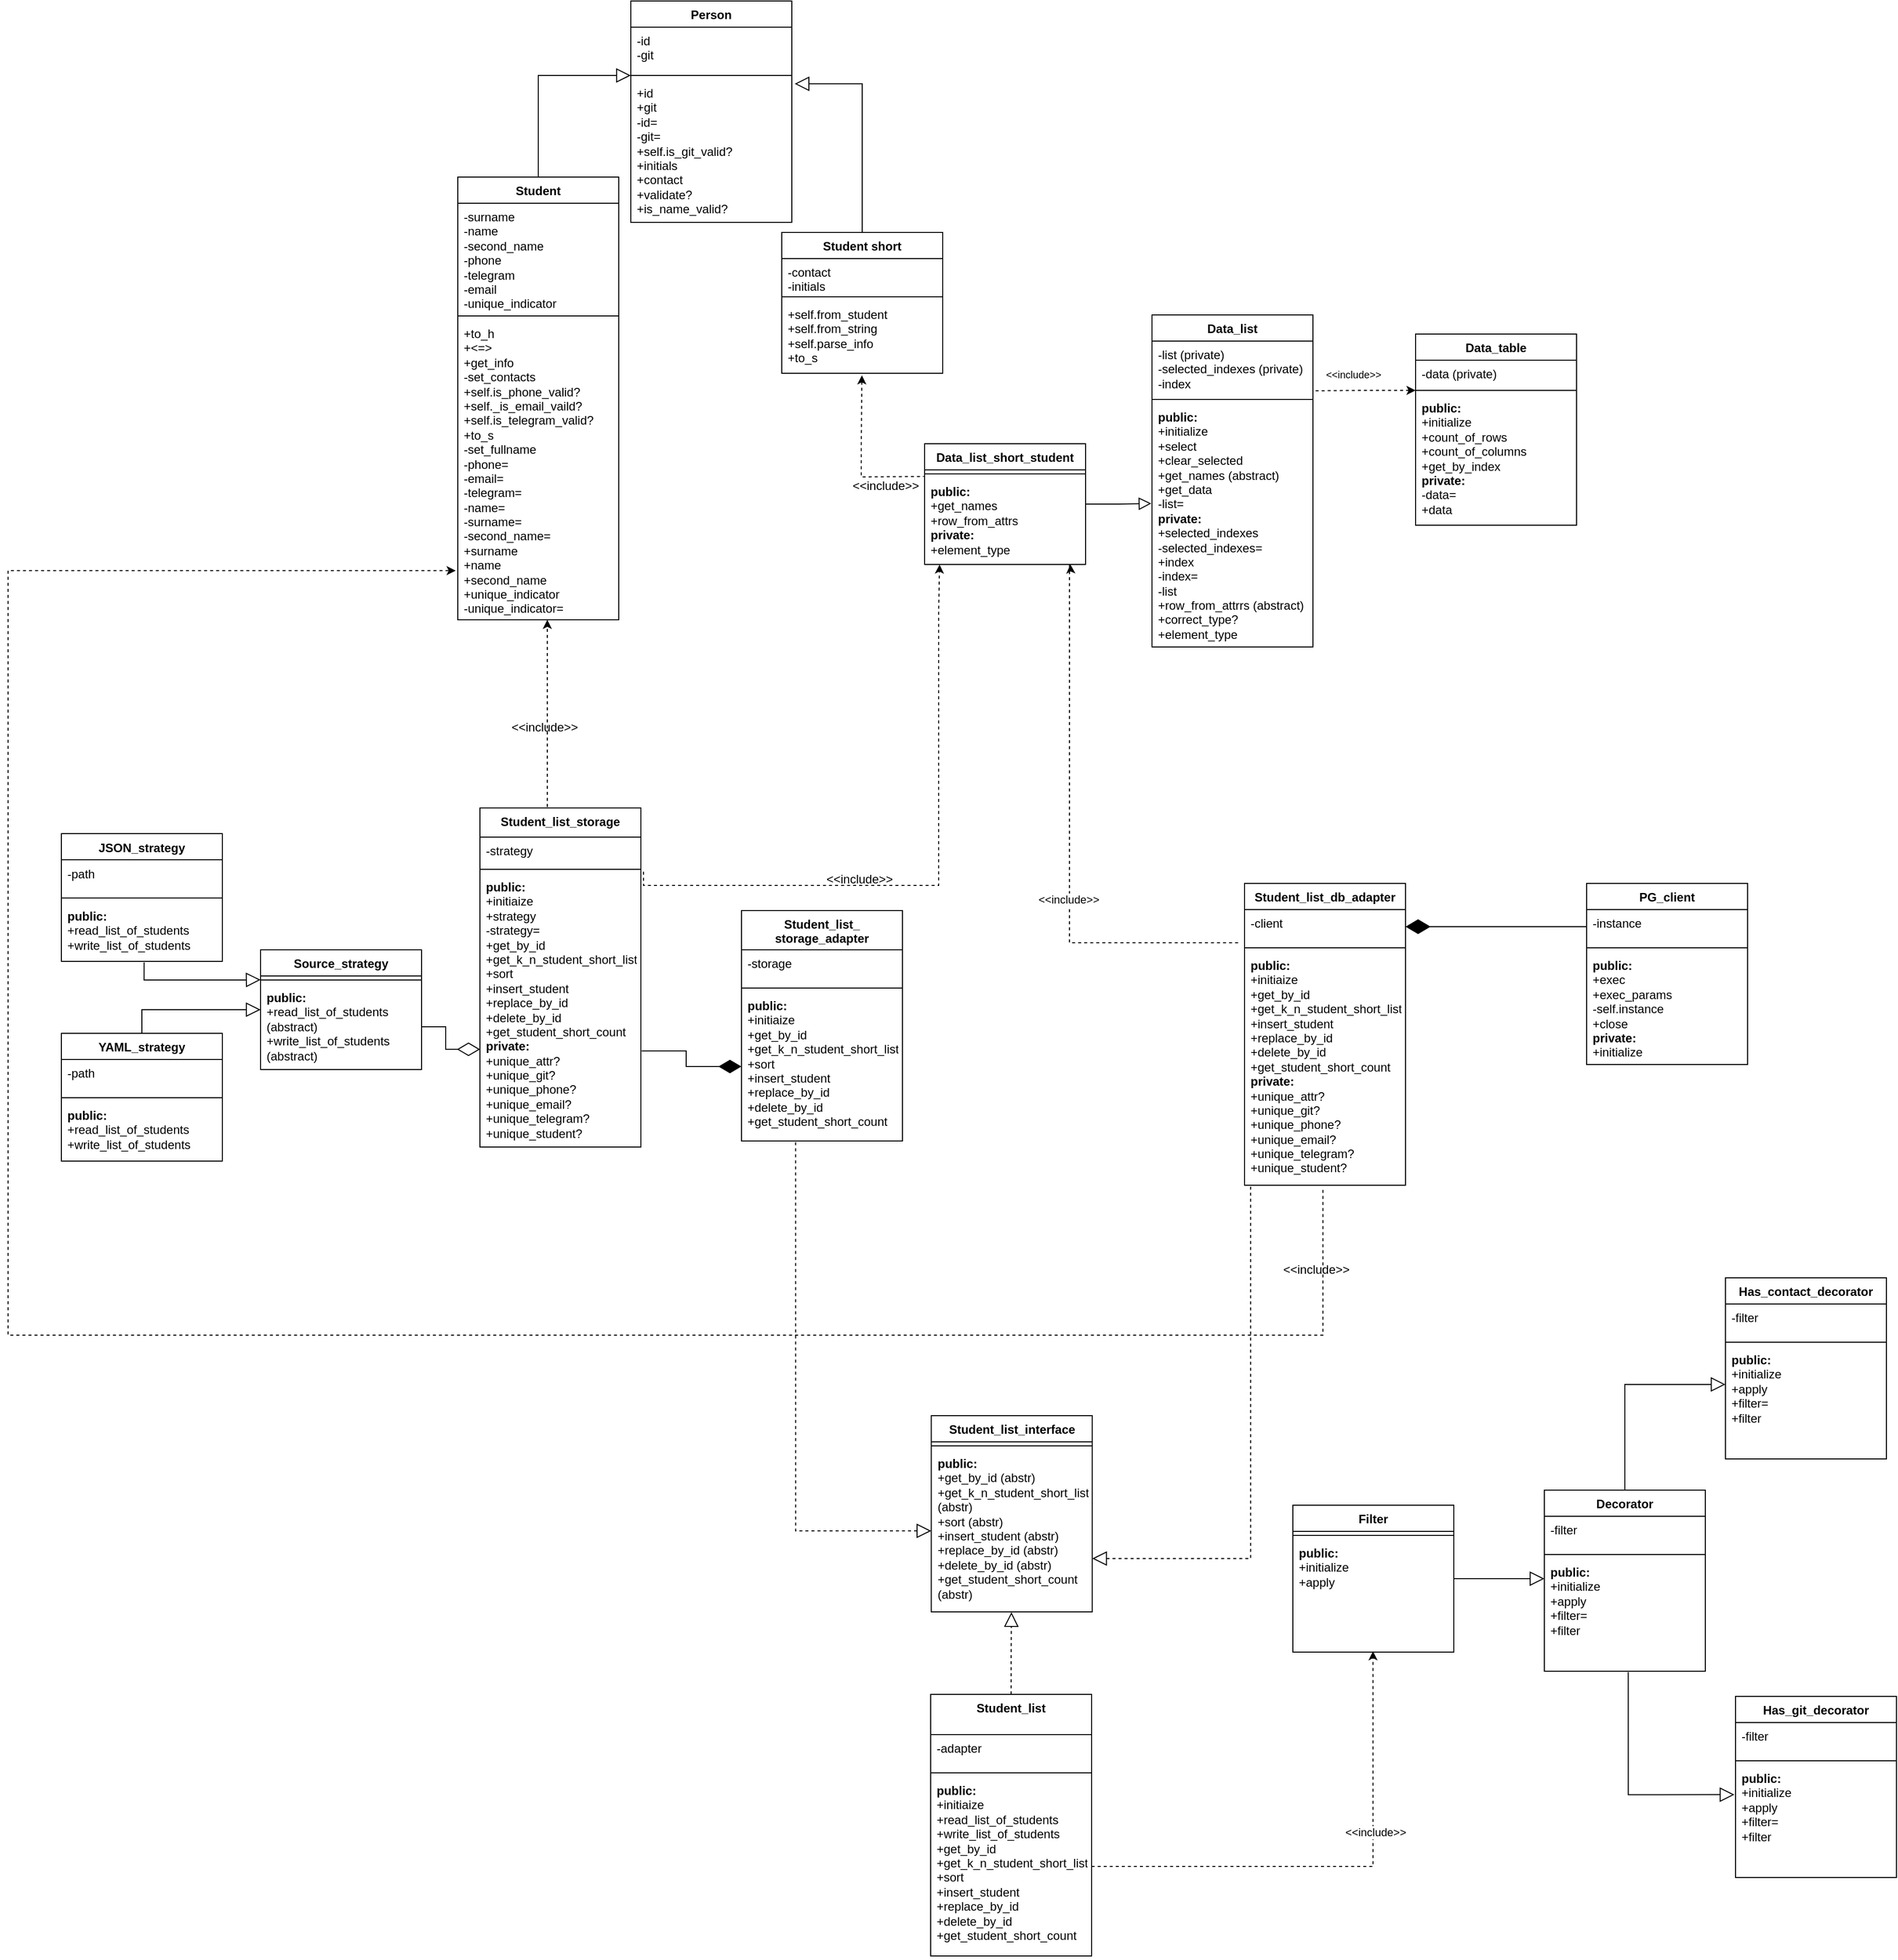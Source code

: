 <mxfile version="25.0.3">
  <diagram name="Страница — 1" id="pWL2CWbe-zxDe9L4tEUk">
    <mxGraphModel dx="2390" dy="1517" grid="0" gridSize="10" guides="1" tooltips="1" connect="1" arrows="1" fold="1" page="0" pageScale="1" pageWidth="827" pageHeight="1169" math="0" shadow="0">
      <root>
        <mxCell id="0" />
        <mxCell id="1" parent="0" />
        <mxCell id="drGPe8Ry7eNEMvqkn0kf-1" value="Person" style="swimlane;fontStyle=1;align=center;verticalAlign=top;childLayout=stackLayout;horizontal=1;startSize=26;horizontalStack=0;resizeParent=1;resizeParentMax=0;resizeLast=0;collapsible=1;marginBottom=0;whiteSpace=wrap;html=1;" parent="1" vertex="1">
          <mxGeometry x="1104" y="704" width="160" height="220" as="geometry" />
        </mxCell>
        <mxCell id="drGPe8Ry7eNEMvqkn0kf-2" value="&lt;div&gt;-id&lt;/div&gt;&lt;div&gt;-git&lt;br&gt;&lt;/div&gt;" style="text;strokeColor=none;fillColor=none;align=left;verticalAlign=top;spacingLeft=4;spacingRight=4;overflow=hidden;rotatable=0;points=[[0,0.5],[1,0.5]];portConstraint=eastwest;whiteSpace=wrap;html=1;" parent="drGPe8Ry7eNEMvqkn0kf-1" vertex="1">
          <mxGeometry y="26" width="160" height="44" as="geometry" />
        </mxCell>
        <mxCell id="drGPe8Ry7eNEMvqkn0kf-3" value="" style="line;strokeWidth=1;fillColor=none;align=left;verticalAlign=middle;spacingTop=-1;spacingLeft=3;spacingRight=3;rotatable=0;labelPosition=right;points=[];portConstraint=eastwest;strokeColor=inherit;" parent="drGPe8Ry7eNEMvqkn0kf-1" vertex="1">
          <mxGeometry y="70" width="160" height="8" as="geometry" />
        </mxCell>
        <mxCell id="drGPe8Ry7eNEMvqkn0kf-4" value="&lt;div&gt;+id&lt;/div&gt;&lt;div&gt;+git&lt;br&gt;&lt;/div&gt;&lt;div&gt;-id=&lt;br&gt;&lt;/div&gt;&lt;div&gt;-git=&lt;br&gt;&lt;/div&gt;&lt;div&gt;+self.is_git_valid?&lt;/div&gt;&lt;div&gt;+initials&lt;/div&gt;&lt;div&gt;+contact&lt;/div&gt;&lt;div&gt;+validate?&lt;br&gt;+is_name_valid?&lt;br&gt;&lt;/div&gt;" style="text;strokeColor=none;fillColor=none;align=left;verticalAlign=top;spacingLeft=4;spacingRight=4;overflow=hidden;rotatable=0;points=[[0,0.5],[1,0.5]];portConstraint=eastwest;whiteSpace=wrap;html=1;" parent="drGPe8Ry7eNEMvqkn0kf-1" vertex="1">
          <mxGeometry y="78" width="160" height="142" as="geometry" />
        </mxCell>
        <mxCell id="drGPe8Ry7eNEMvqkn0kf-5" style="edgeStyle=orthogonalEdgeStyle;rounded=0;orthogonalLoop=1;jettySize=auto;html=1;endArrow=block;endFill=0;endSize=12;" parent="1" source="drGPe8Ry7eNEMvqkn0kf-6" target="drGPe8Ry7eNEMvqkn0kf-3" edge="1">
          <mxGeometry relative="1" as="geometry" />
        </mxCell>
        <mxCell id="drGPe8Ry7eNEMvqkn0kf-6" value="Student" style="swimlane;fontStyle=1;align=center;verticalAlign=top;childLayout=stackLayout;horizontal=1;startSize=26;horizontalStack=0;resizeParent=1;resizeParentMax=0;resizeLast=0;collapsible=1;marginBottom=0;whiteSpace=wrap;html=1;" parent="1" vertex="1">
          <mxGeometry x="932" y="879" width="160" height="440" as="geometry" />
        </mxCell>
        <mxCell id="drGPe8Ry7eNEMvqkn0kf-7" value="&lt;div&gt;-surname&lt;/div&gt;&lt;div&gt;-name&lt;/div&gt;&lt;div&gt;-second_name&lt;/div&gt;&lt;div&gt;-phone&lt;/div&gt;&lt;div&gt;-telegram&lt;/div&gt;&lt;div&gt;-email&lt;/div&gt;&lt;div&gt;-unique_indicator&lt;br&gt;&lt;/div&gt;" style="text;strokeColor=none;fillColor=none;align=left;verticalAlign=top;spacingLeft=4;spacingRight=4;overflow=hidden;rotatable=0;points=[[0,0.5],[1,0.5]];portConstraint=eastwest;whiteSpace=wrap;html=1;" parent="drGPe8Ry7eNEMvqkn0kf-6" vertex="1">
          <mxGeometry y="26" width="160" height="108" as="geometry" />
        </mxCell>
        <mxCell id="drGPe8Ry7eNEMvqkn0kf-8" value="" style="line;strokeWidth=1;fillColor=none;align=left;verticalAlign=middle;spacingTop=-1;spacingLeft=3;spacingRight=3;rotatable=0;labelPosition=right;points=[];portConstraint=eastwest;strokeColor=inherit;" parent="drGPe8Ry7eNEMvqkn0kf-6" vertex="1">
          <mxGeometry y="134" width="160" height="8" as="geometry" />
        </mxCell>
        <mxCell id="drGPe8Ry7eNEMvqkn0kf-9" value="&lt;div&gt;+to_h&lt;/div&gt;&lt;div&gt;+&amp;lt;=&amp;gt;&lt;br&gt;&lt;/div&gt;&lt;div&gt;+get_info&lt;/div&gt;&lt;div&gt;-set_contacts&lt;/div&gt;&lt;div&gt;+self.is_phone_valid?&lt;/div&gt;&lt;div&gt;+self._is_email_vaild?&lt;/div&gt;&lt;div&gt;+self.is_telegram_valid?&lt;/div&gt;&lt;div&gt;+to_s&lt;/div&gt;&lt;div&gt;-set_fullname&lt;br&gt;&lt;/div&gt;&lt;div&gt;-phone=&lt;/div&gt;&lt;div&gt;-email=&lt;/div&gt;&lt;div&gt;-telegram=&lt;br&gt;&lt;/div&gt;&lt;div&gt;-name=&lt;/div&gt;&lt;div&gt;-surname=&lt;/div&gt;&lt;div&gt;-second_name=&lt;br&gt;&lt;/div&gt;&lt;div&gt;+surname&lt;br&gt;&lt;/div&gt;&lt;div&gt;+name&lt;/div&gt;&lt;div&gt;+second_name&lt;/div&gt;&lt;div&gt;+unique_indicator&lt;/div&gt;&lt;div&gt;-unique_indicator=&lt;br&gt;&lt;/div&gt;" style="text;strokeColor=none;fillColor=none;align=left;verticalAlign=top;spacingLeft=4;spacingRight=4;overflow=hidden;rotatable=0;points=[[0,0.5],[1,0.5]];portConstraint=eastwest;whiteSpace=wrap;html=1;" parent="drGPe8Ry7eNEMvqkn0kf-6" vertex="1">
          <mxGeometry y="142" width="160" height="298" as="geometry" />
        </mxCell>
        <mxCell id="drGPe8Ry7eNEMvqkn0kf-10" value="Student short" style="swimlane;fontStyle=1;align=center;verticalAlign=top;childLayout=stackLayout;horizontal=1;startSize=26;horizontalStack=0;resizeParent=1;resizeParentMax=0;resizeLast=0;collapsible=1;marginBottom=0;whiteSpace=wrap;html=1;" parent="1" vertex="1">
          <mxGeometry x="1254" y="934" width="160" height="140" as="geometry">
            <mxRectangle x="520" y="310" width="110" height="30" as="alternateBounds" />
          </mxGeometry>
        </mxCell>
        <mxCell id="drGPe8Ry7eNEMvqkn0kf-11" value="&lt;div&gt;-contact&lt;/div&gt;&lt;div&gt;-initials&lt;br&gt;&lt;/div&gt;" style="text;strokeColor=none;fillColor=none;align=left;verticalAlign=top;spacingLeft=4;spacingRight=4;overflow=hidden;rotatable=0;points=[[0,0.5],[1,0.5]];portConstraint=eastwest;whiteSpace=wrap;html=1;" parent="drGPe8Ry7eNEMvqkn0kf-10" vertex="1">
          <mxGeometry y="26" width="160" height="34" as="geometry" />
        </mxCell>
        <mxCell id="drGPe8Ry7eNEMvqkn0kf-12" value="" style="line;strokeWidth=1;fillColor=none;align=left;verticalAlign=middle;spacingTop=-1;spacingLeft=3;spacingRight=3;rotatable=0;labelPosition=right;points=[];portConstraint=eastwest;strokeColor=inherit;" parent="drGPe8Ry7eNEMvqkn0kf-10" vertex="1">
          <mxGeometry y="60" width="160" height="8" as="geometry" />
        </mxCell>
        <mxCell id="drGPe8Ry7eNEMvqkn0kf-13" value="&lt;div&gt;+self.from_student&lt;/div&gt;&lt;div&gt;+self.from_string&lt;/div&gt;&lt;div&gt;+self.parse_info&lt;br&gt;&lt;/div&gt;&lt;div&gt;+to_s&lt;/div&gt;&lt;div&gt;&lt;br&gt;&lt;/div&gt;" style="text;strokeColor=none;fillColor=none;align=left;verticalAlign=top;spacingLeft=4;spacingRight=4;overflow=hidden;rotatable=0;points=[[0,0.5],[1,0.5]];portConstraint=eastwest;whiteSpace=wrap;html=1;" parent="drGPe8Ry7eNEMvqkn0kf-10" vertex="1">
          <mxGeometry y="68" width="160" height="72" as="geometry" />
        </mxCell>
        <mxCell id="drGPe8Ry7eNEMvqkn0kf-14" style="edgeStyle=orthogonalEdgeStyle;rounded=0;orthogonalLoop=1;jettySize=auto;html=1;entryX=1.018;entryY=0.03;entryDx=0;entryDy=0;entryPerimeter=0;endArrow=block;endFill=0;endSize=12;" parent="1" source="drGPe8Ry7eNEMvqkn0kf-10" target="drGPe8Ry7eNEMvqkn0kf-4" edge="1">
          <mxGeometry relative="1" as="geometry" />
        </mxCell>
        <mxCell id="drGPe8Ry7eNEMvqkn0kf-15" value="Data_table" style="swimlane;fontStyle=1;align=center;verticalAlign=top;childLayout=stackLayout;horizontal=1;startSize=26;horizontalStack=0;resizeParent=1;resizeParentMax=0;resizeLast=0;collapsible=1;marginBottom=0;whiteSpace=wrap;html=1;" parent="1" vertex="1">
          <mxGeometry x="1884" y="1035" width="160" height="190" as="geometry" />
        </mxCell>
        <mxCell id="drGPe8Ry7eNEMvqkn0kf-16" value="-data (private)" style="text;strokeColor=none;fillColor=none;align=left;verticalAlign=top;spacingLeft=4;spacingRight=4;overflow=hidden;rotatable=0;points=[[0,0.5],[1,0.5]];portConstraint=eastwest;whiteSpace=wrap;html=1;" parent="drGPe8Ry7eNEMvqkn0kf-15" vertex="1">
          <mxGeometry y="26" width="160" height="26" as="geometry" />
        </mxCell>
        <mxCell id="drGPe8Ry7eNEMvqkn0kf-17" value="" style="line;strokeWidth=1;fillColor=none;align=left;verticalAlign=middle;spacingTop=-1;spacingLeft=3;spacingRight=3;rotatable=0;labelPosition=right;points=[];portConstraint=eastwest;strokeColor=inherit;" parent="drGPe8Ry7eNEMvqkn0kf-15" vertex="1">
          <mxGeometry y="52" width="160" height="8" as="geometry" />
        </mxCell>
        <mxCell id="drGPe8Ry7eNEMvqkn0kf-18" value="&lt;div&gt;&lt;b&gt;public:&lt;/b&gt;&lt;br&gt;&lt;/div&gt;&lt;div&gt;+initialize&lt;br&gt;&lt;/div&gt;&lt;div&gt;+count_of_rows&lt;/div&gt;&lt;div&gt;+count_of_columns&lt;/div&gt;&lt;div&gt;+get_by_index&lt;/div&gt;&lt;div&gt;&lt;b&gt;private:&lt;/b&gt;&lt;/div&gt;&lt;div&gt;-data=&lt;/div&gt;&lt;div&gt;+data&lt;br&gt;&lt;/div&gt;" style="text;strokeColor=none;fillColor=none;align=left;verticalAlign=top;spacingLeft=4;spacingRight=4;overflow=hidden;rotatable=0;points=[[0,0.5],[1,0.5]];portConstraint=eastwest;whiteSpace=wrap;html=1;" parent="drGPe8Ry7eNEMvqkn0kf-15" vertex="1">
          <mxGeometry y="60" width="160" height="130" as="geometry" />
        </mxCell>
        <mxCell id="drGPe8Ry7eNEMvqkn0kf-19" style="edgeStyle=orthogonalEdgeStyle;rounded=0;orthogonalLoop=1;jettySize=auto;html=1;entryX=-0.025;entryY=0.971;entryDx=0;entryDy=0;endArrow=none;endFill=0;startArrow=classic;startFill=1;dashed=1;exitX=0.906;exitY=1;exitDx=0;exitDy=0;exitPerimeter=0;entryPerimeter=0;" parent="1" source="drGPe8Ry7eNEMvqkn0kf-27" target="drGPe8Ry7eNEMvqkn0kf-61" edge="1">
          <mxGeometry relative="1" as="geometry">
            <mxPoint x="1553" y="966.667" as="targetPoint" />
            <Array as="points">
              <mxPoint x="1541" y="1265" />
              <mxPoint x="1540" y="1265" />
              <mxPoint x="1540" y="1640" />
            </Array>
            <mxPoint x="1500" y="1390" as="sourcePoint" />
          </mxGeometry>
        </mxCell>
        <mxCell id="drGPe8Ry7eNEMvqkn0kf-20" value="&amp;lt;&amp;lt;include&amp;gt;&amp;gt;" style="edgeLabel;html=1;align=center;verticalAlign=middle;resizable=0;points=[];" parent="drGPe8Ry7eNEMvqkn0kf-19" vertex="1" connectable="0">
          <mxGeometry x="0.222" y="-1" relative="1" as="geometry">
            <mxPoint as="offset" />
          </mxGeometry>
        </mxCell>
        <mxCell id="drGPe8Ry7eNEMvqkn0kf-21" value="&lt;div&gt;Data_list&lt;/div&gt;" style="swimlane;fontStyle=1;align=center;verticalAlign=top;childLayout=stackLayout;horizontal=1;startSize=26;horizontalStack=0;resizeParent=1;resizeParentMax=0;resizeLast=0;collapsible=1;marginBottom=0;whiteSpace=wrap;html=1;" parent="1" vertex="1">
          <mxGeometry x="1622" y="1016" width="160" height="330" as="geometry" />
        </mxCell>
        <mxCell id="drGPe8Ry7eNEMvqkn0kf-22" value="&lt;div&gt;-list (private)&lt;/div&gt;&lt;div&gt;-selected_indexes (private)&lt;/div&gt;&lt;div&gt;-index&lt;br&gt;&lt;/div&gt;" style="text;strokeColor=none;fillColor=none;align=left;verticalAlign=top;spacingLeft=4;spacingRight=4;overflow=hidden;rotatable=0;points=[[0,0.5],[1,0.5]];portConstraint=eastwest;whiteSpace=wrap;html=1;" parent="drGPe8Ry7eNEMvqkn0kf-21" vertex="1">
          <mxGeometry y="26" width="160" height="54" as="geometry" />
        </mxCell>
        <mxCell id="drGPe8Ry7eNEMvqkn0kf-23" value="" style="line;strokeWidth=1;fillColor=none;align=left;verticalAlign=middle;spacingTop=-1;spacingLeft=3;spacingRight=3;rotatable=0;labelPosition=right;points=[];portConstraint=eastwest;strokeColor=inherit;" parent="drGPe8Ry7eNEMvqkn0kf-21" vertex="1">
          <mxGeometry y="80" width="160" height="8" as="geometry" />
        </mxCell>
        <mxCell id="drGPe8Ry7eNEMvqkn0kf-24" value="&lt;div&gt;&lt;b&gt;public:&lt;/b&gt; &lt;br&gt;&lt;/div&gt;&lt;div&gt;+initialize&lt;/div&gt;&lt;div&gt;+select&lt;/div&gt;&lt;div&gt;+clear_selected&lt;br&gt;&lt;/div&gt;&lt;div&gt;+get_names (abstract)&lt;br&gt;&lt;/div&gt;&lt;div&gt;+get_data&lt;/div&gt;&lt;div&gt;-list=&lt;/div&gt;&lt;div&gt;&lt;b&gt;private:&lt;/b&gt; &lt;br&gt;&lt;/div&gt;&lt;div&gt;+selected_indexes&lt;/div&gt;&lt;div&gt;-selected_indexes=&lt;/div&gt;&lt;div&gt;+index&lt;/div&gt;&lt;div&gt;-index=&lt;/div&gt;&lt;div&gt;-list&lt;br&gt;&lt;/div&gt;&lt;div&gt;+row_from_attrrs (abstract)&lt;/div&gt;&lt;div&gt;+correct_type?&lt;/div&gt;&lt;div&gt;+element_type&lt;br&gt;&lt;/div&gt;" style="text;strokeColor=none;fillColor=none;align=left;verticalAlign=top;spacingLeft=4;spacingRight=4;overflow=hidden;rotatable=0;points=[[0,0.5],[1,0.5]];portConstraint=eastwest;whiteSpace=wrap;html=1;" parent="drGPe8Ry7eNEMvqkn0kf-21" vertex="1">
          <mxGeometry y="88" width="160" height="242" as="geometry" />
        </mxCell>
        <mxCell id="drGPe8Ry7eNEMvqkn0kf-25" value="&lt;div&gt;Data_list_short_student&lt;/div&gt;" style="swimlane;fontStyle=1;align=center;verticalAlign=top;childLayout=stackLayout;horizontal=1;startSize=26;horizontalStack=0;resizeParent=1;resizeParentMax=0;resizeLast=0;collapsible=1;marginBottom=0;whiteSpace=wrap;html=1;" parent="1" vertex="1">
          <mxGeometry x="1396" y="1144" width="160" height="120" as="geometry" />
        </mxCell>
        <mxCell id="drGPe8Ry7eNEMvqkn0kf-26" value="" style="line;strokeWidth=1;fillColor=none;align=left;verticalAlign=middle;spacingTop=-1;spacingLeft=3;spacingRight=3;rotatable=0;labelPosition=right;points=[];portConstraint=eastwest;strokeColor=inherit;" parent="drGPe8Ry7eNEMvqkn0kf-25" vertex="1">
          <mxGeometry y="26" width="160" height="8" as="geometry" />
        </mxCell>
        <mxCell id="drGPe8Ry7eNEMvqkn0kf-27" value="&lt;div&gt;&lt;b&gt;public:&lt;/b&gt;&lt;br&gt;&lt;/div&gt;&lt;div&gt;+get_names&lt;/div&gt;&lt;div&gt;+row_from_attrs&lt;/div&gt;&lt;div&gt;&lt;b&gt;private:&lt;/b&gt;&lt;br&gt;&lt;/div&gt;&lt;div&gt;+element_type&lt;br&gt;&lt;/div&gt;" style="text;strokeColor=none;fillColor=none;align=left;verticalAlign=top;spacingLeft=4;spacingRight=4;overflow=hidden;rotatable=0;points=[[0,0.5],[1,0.5]];portConstraint=eastwest;whiteSpace=wrap;html=1;" parent="drGPe8Ry7eNEMvqkn0kf-25" vertex="1">
          <mxGeometry y="34" width="160" height="86" as="geometry" />
        </mxCell>
        <mxCell id="drGPe8Ry7eNEMvqkn0kf-28" style="edgeStyle=orthogonalEdgeStyle;rounded=0;orthogonalLoop=1;jettySize=auto;html=1;entryX=-0.004;entryY=0.411;entryDx=0;entryDy=0;entryPerimeter=0;endArrow=block;endFill=0;endSize=10;" parent="1" source="drGPe8Ry7eNEMvqkn0kf-25" target="drGPe8Ry7eNEMvqkn0kf-24" edge="1">
          <mxGeometry relative="1" as="geometry" />
        </mxCell>
        <mxCell id="drGPe8Ry7eNEMvqkn0kf-29" style="edgeStyle=orthogonalEdgeStyle;rounded=0;orthogonalLoop=1;jettySize=auto;html=1;dashed=1;" parent="1" edge="1">
          <mxGeometry relative="1" as="geometry">
            <mxPoint x="1021" y="1319" as="targetPoint" />
            <mxPoint x="1021" y="1505" as="sourcePoint" />
          </mxGeometry>
        </mxCell>
        <mxCell id="drGPe8Ry7eNEMvqkn0kf-30" value="&amp;lt;&amp;lt;include&amp;gt;&amp;gt;" style="text;html=1;align=center;verticalAlign=middle;resizable=0;points=[];autosize=1;strokeColor=none;fillColor=none;" parent="1" vertex="1">
          <mxGeometry x="973" y="1411" width="90" height="30" as="geometry" />
        </mxCell>
        <mxCell id="drGPe8Ry7eNEMvqkn0kf-31" value="&amp;lt;&amp;lt;include&amp;gt;&amp;gt;" style="text;html=1;align=center;verticalAlign=middle;resizable=0;points=[];autosize=1;strokeColor=none;fillColor=none;" parent="1" vertex="1">
          <mxGeometry x="1286" y="1562" width="90" height="30" as="geometry" />
        </mxCell>
        <mxCell id="drGPe8Ry7eNEMvqkn0kf-32" style="edgeStyle=orthogonalEdgeStyle;rounded=0;orthogonalLoop=1;jettySize=auto;html=1;endArrow=block;endFill=0;endSize=12;exitX=0.514;exitY=1.017;exitDx=0;exitDy=0;exitPerimeter=0;entryX=0;entryY=0.25;entryDx=0;entryDy=0;" parent="1" source="drGPe8Ry7eNEMvqkn0kf-53" target="drGPe8Ry7eNEMvqkn0kf-39" edge="1">
          <mxGeometry relative="1" as="geometry">
            <mxPoint x="475" y="2017" as="sourcePoint" />
            <mxPoint x="493" y="1793" as="targetPoint" />
            <Array as="points">
              <mxPoint x="620" y="1677" />
              <mxPoint x="719" y="1677" />
            </Array>
          </mxGeometry>
        </mxCell>
        <mxCell id="drGPe8Ry7eNEMvqkn0kf-33" style="edgeStyle=orthogonalEdgeStyle;rounded=0;orthogonalLoop=1;jettySize=auto;html=1;endArrow=block;endFill=0;endSize=12;exitX=0.5;exitY=0;exitDx=0;exitDy=0;entryX=0;entryY=0.5;entryDx=0;entryDy=0;" parent="1" source="drGPe8Ry7eNEMvqkn0kf-46" target="drGPe8Ry7eNEMvqkn0kf-39" edge="1">
          <mxGeometry relative="1" as="geometry">
            <mxPoint x="670.118" y="1709" as="sourcePoint" />
            <mxPoint x="728" y="1715" as="targetPoint" />
          </mxGeometry>
        </mxCell>
        <mxCell id="drGPe8Ry7eNEMvqkn0kf-34" style="edgeStyle=orthogonalEdgeStyle;rounded=0;orthogonalLoop=1;jettySize=auto;html=1;entryX=1.016;entryY=0.915;entryDx=0;entryDy=0;dashed=1;entryPerimeter=0;endArrow=none;endFill=0;startArrow=classic;startFill=1;" parent="1" source="drGPe8Ry7eNEMvqkn0kf-17" target="drGPe8Ry7eNEMvqkn0kf-22" edge="1">
          <mxGeometry relative="1" as="geometry">
            <mxPoint x="1859" y="1061" as="sourcePoint" />
            <mxPoint x="1769" y="1061" as="targetPoint" />
          </mxGeometry>
        </mxCell>
        <mxCell id="drGPe8Ry7eNEMvqkn0kf-35" value="&lt;font style=&quot;font-size: 10px;&quot;&gt;&amp;lt;&amp;lt;include&amp;gt;&amp;gt;&lt;/font&gt;" style="text;html=1;align=center;verticalAlign=middle;resizable=0;points=[];autosize=1;strokeColor=none;fillColor=none;" parent="1" vertex="1">
          <mxGeometry x="1782" y="1060" width="80" height="30" as="geometry" />
        </mxCell>
        <mxCell id="drGPe8Ry7eNEMvqkn0kf-36" style="edgeStyle=orthogonalEdgeStyle;rounded=0;orthogonalLoop=1;jettySize=auto;html=1;dashed=1;entryX=0.093;entryY=1.001;entryDx=0;entryDy=0;entryPerimeter=0;exitX=1.016;exitY=-0.006;exitDx=0;exitDy=0;exitPerimeter=0;" parent="1" source="drGPe8Ry7eNEMvqkn0kf-45" target="drGPe8Ry7eNEMvqkn0kf-27" edge="1">
          <mxGeometry relative="1" as="geometry">
            <mxPoint x="1287" y="1660" as="sourcePoint" />
            <mxPoint x="1410" y="1300" as="targetPoint" />
            <Array as="points">
              <mxPoint x="1117" y="1583" />
              <mxPoint x="1410" y="1583" />
              <mxPoint x="1410" y="1310" />
            </Array>
          </mxGeometry>
        </mxCell>
        <mxCell id="drGPe8Ry7eNEMvqkn0kf-37" value="" style="endArrow=none;html=1;rounded=0;exitX=0.498;exitY=1.028;exitDx=0;exitDy=0;exitPerimeter=0;entryX=-0.005;entryY=-0.017;entryDx=0;entryDy=0;entryPerimeter=0;endFill=0;startArrow=classic;startFill=1;dashed=1;" parent="1" source="drGPe8Ry7eNEMvqkn0kf-13" target="drGPe8Ry7eNEMvqkn0kf-27" edge="1">
          <mxGeometry width="50" height="50" relative="1" as="geometry">
            <mxPoint x="1333.16" y="957.996" as="sourcePoint" />
            <mxPoint x="1473" y="1355.95" as="targetPoint" />
            <Array as="points">
              <mxPoint x="1333" y="1145.98" />
              <mxPoint x="1333" y="1177" />
            </Array>
          </mxGeometry>
        </mxCell>
        <mxCell id="drGPe8Ry7eNEMvqkn0kf-38" value="&amp;lt;&amp;lt;include&amp;gt;&amp;gt;" style="text;html=1;align=center;verticalAlign=middle;resizable=0;points=[];autosize=1;strokeColor=none;fillColor=none;" parent="1" vertex="1">
          <mxGeometry x="1312" y="1171" width="90" height="30" as="geometry" />
        </mxCell>
        <mxCell id="drGPe8Ry7eNEMvqkn0kf-39" value="Source_strategy" style="swimlane;fontStyle=1;align=center;verticalAlign=top;childLayout=stackLayout;horizontal=1;startSize=26;horizontalStack=0;resizeParent=1;resizeParentMax=0;resizeLast=0;collapsible=1;marginBottom=0;whiteSpace=wrap;html=1;" parent="1" vertex="1">
          <mxGeometry x="736" y="1647" width="160" height="119" as="geometry">
            <mxRectangle x="520" y="310" width="110" height="30" as="alternateBounds" />
          </mxGeometry>
        </mxCell>
        <mxCell id="drGPe8Ry7eNEMvqkn0kf-40" value="" style="line;strokeWidth=1;fillColor=none;align=left;verticalAlign=middle;spacingTop=-1;spacingLeft=3;spacingRight=3;rotatable=0;labelPosition=right;points=[];portConstraint=eastwest;strokeColor=inherit;" parent="drGPe8Ry7eNEMvqkn0kf-39" vertex="1">
          <mxGeometry y="26" width="160" height="8" as="geometry" />
        </mxCell>
        <mxCell id="drGPe8Ry7eNEMvqkn0kf-41" value="&lt;div&gt;&lt;b&gt;public:&lt;/b&gt;&lt;/div&gt;&lt;div&gt;+read_list_of_students (abstract)&lt;br&gt;&lt;/div&gt;&lt;div&gt;+write_list_of_students (abstract)&lt;br&gt;&lt;/div&gt;" style="text;strokeColor=none;fillColor=none;align=left;verticalAlign=top;spacingLeft=4;spacingRight=4;overflow=hidden;rotatable=0;points=[[0,0.5],[1,0.5]];portConstraint=eastwest;whiteSpace=wrap;html=1;" parent="drGPe8Ry7eNEMvqkn0kf-39" vertex="1">
          <mxGeometry y="34" width="160" height="85" as="geometry" />
        </mxCell>
        <mxCell id="drGPe8Ry7eNEMvqkn0kf-42" value="&lt;div&gt;Student_list_storage&lt;/div&gt;" style="swimlane;fontStyle=1;align=center;verticalAlign=top;childLayout=stackLayout;horizontal=1;startSize=29;horizontalStack=0;resizeParent=1;resizeParentMax=0;resizeLast=0;collapsible=1;marginBottom=0;whiteSpace=wrap;html=1;" parent="1" vertex="1">
          <mxGeometry x="954" y="1506" width="160" height="337" as="geometry">
            <mxRectangle x="520" y="310" width="110" height="30" as="alternateBounds" />
          </mxGeometry>
        </mxCell>
        <mxCell id="drGPe8Ry7eNEMvqkn0kf-43" value="-strategy" style="text;strokeColor=none;fillColor=none;align=left;verticalAlign=top;spacingLeft=4;spacingRight=4;overflow=hidden;rotatable=0;points=[[0,0.5],[1,0.5]];portConstraint=eastwest;whiteSpace=wrap;html=1;" parent="drGPe8Ry7eNEMvqkn0kf-42" vertex="1">
          <mxGeometry y="29" width="160" height="28" as="geometry" />
        </mxCell>
        <mxCell id="drGPe8Ry7eNEMvqkn0kf-44" value="" style="line;strokeWidth=1;fillColor=none;align=left;verticalAlign=middle;spacingTop=-1;spacingLeft=3;spacingRight=3;rotatable=0;labelPosition=right;points=[];portConstraint=eastwest;strokeColor=inherit;" parent="drGPe8Ry7eNEMvqkn0kf-42" vertex="1">
          <mxGeometry y="57" width="160" height="8" as="geometry" />
        </mxCell>
        <mxCell id="drGPe8Ry7eNEMvqkn0kf-45" value="&lt;div&gt;&lt;b&gt;public:&lt;/b&gt;&lt;/div&gt;&lt;div&gt;+initiaize&lt;/div&gt;&lt;div&gt;+strategy&lt;/div&gt;&lt;div&gt;-strategy=&lt;br&gt;&lt;/div&gt;&lt;div&gt;+get_by_id&lt;/div&gt;&lt;div&gt;+get_k_n_student_short_list&lt;/div&gt;&lt;div&gt;+sort&lt;/div&gt;&lt;div&gt;+insert_student&lt;/div&gt;&lt;div&gt;+replace_by_id&lt;/div&gt;&lt;div&gt;+delete_by_id&lt;/div&gt;&lt;div&gt;+get_student_short_count&lt;/div&gt;&lt;div&gt;&lt;b&gt;private:&lt;/b&gt;&lt;br&gt;&lt;/div&gt;&lt;div&gt;&lt;b&gt;&lt;/b&gt;&lt;div&gt;+unique_attr?&lt;/div&gt;&lt;div&gt;+unique_git?&lt;/div&gt;&lt;div&gt;+unique_phone?&lt;/div&gt;&lt;div&gt;+unique_email?&lt;/div&gt;&lt;div&gt;+unique_telegram?&lt;/div&gt;&lt;div&gt;+unique_student?&lt;/div&gt;&lt;/div&gt;" style="text;strokeColor=none;fillColor=none;align=left;verticalAlign=top;spacingLeft=4;spacingRight=4;overflow=hidden;rotatable=0;points=[[0,0.5],[1,0.5]];portConstraint=eastwest;whiteSpace=wrap;html=1;" parent="drGPe8Ry7eNEMvqkn0kf-42" vertex="1">
          <mxGeometry y="65" width="160" height="272" as="geometry" />
        </mxCell>
        <mxCell id="drGPe8Ry7eNEMvqkn0kf-46" value="YAML_strategy" style="swimlane;fontStyle=1;align=center;verticalAlign=top;childLayout=stackLayout;horizontal=1;startSize=26;horizontalStack=0;resizeParent=1;resizeParentMax=0;resizeLast=0;collapsible=1;marginBottom=0;whiteSpace=wrap;html=1;" parent="1" vertex="1">
          <mxGeometry x="538" y="1730" width="160" height="127" as="geometry">
            <mxRectangle x="520" y="310" width="110" height="30" as="alternateBounds" />
          </mxGeometry>
        </mxCell>
        <mxCell id="drGPe8Ry7eNEMvqkn0kf-47" value="-path" style="text;strokeColor=none;fillColor=none;align=left;verticalAlign=top;spacingLeft=4;spacingRight=4;overflow=hidden;rotatable=0;points=[[0,0.5],[1,0.5]];portConstraint=eastwest;whiteSpace=wrap;html=1;" parent="drGPe8Ry7eNEMvqkn0kf-46" vertex="1">
          <mxGeometry y="26" width="160" height="34" as="geometry" />
        </mxCell>
        <mxCell id="drGPe8Ry7eNEMvqkn0kf-48" value="" style="line;strokeWidth=1;fillColor=none;align=left;verticalAlign=middle;spacingTop=-1;spacingLeft=3;spacingRight=3;rotatable=0;labelPosition=right;points=[];portConstraint=eastwest;strokeColor=inherit;" parent="drGPe8Ry7eNEMvqkn0kf-46" vertex="1">
          <mxGeometry y="60" width="160" height="8" as="geometry" />
        </mxCell>
        <mxCell id="drGPe8Ry7eNEMvqkn0kf-49" value="&lt;div&gt;&lt;b&gt;public:&lt;/b&gt;&lt;/div&gt;&lt;div&gt;+read_list_of_students&lt;/div&gt;&lt;div&gt;+write_list_of_students&lt;b&gt;&lt;br&gt;&lt;/b&gt;&lt;/div&gt;" style="text;strokeColor=none;fillColor=none;align=left;verticalAlign=top;spacingLeft=4;spacingRight=4;overflow=hidden;rotatable=0;points=[[0,0.5],[1,0.5]];portConstraint=eastwest;whiteSpace=wrap;html=1;" parent="drGPe8Ry7eNEMvqkn0kf-46" vertex="1">
          <mxGeometry y="68" width="160" height="59" as="geometry" />
        </mxCell>
        <mxCell id="drGPe8Ry7eNEMvqkn0kf-50" value="JSON_strategy" style="swimlane;fontStyle=1;align=center;verticalAlign=top;childLayout=stackLayout;horizontal=1;startSize=26;horizontalStack=0;resizeParent=1;resizeParentMax=0;resizeLast=0;collapsible=1;marginBottom=0;whiteSpace=wrap;html=1;" parent="1" vertex="1">
          <mxGeometry x="538" y="1531.5" width="160" height="127" as="geometry">
            <mxRectangle x="520" y="310" width="110" height="30" as="alternateBounds" />
          </mxGeometry>
        </mxCell>
        <mxCell id="drGPe8Ry7eNEMvqkn0kf-51" value="-path" style="text;strokeColor=none;fillColor=none;align=left;verticalAlign=top;spacingLeft=4;spacingRight=4;overflow=hidden;rotatable=0;points=[[0,0.5],[1,0.5]];portConstraint=eastwest;whiteSpace=wrap;html=1;" parent="drGPe8Ry7eNEMvqkn0kf-50" vertex="1">
          <mxGeometry y="26" width="160" height="34" as="geometry" />
        </mxCell>
        <mxCell id="drGPe8Ry7eNEMvqkn0kf-52" value="" style="line;strokeWidth=1;fillColor=none;align=left;verticalAlign=middle;spacingTop=-1;spacingLeft=3;spacingRight=3;rotatable=0;labelPosition=right;points=[];portConstraint=eastwest;strokeColor=inherit;" parent="drGPe8Ry7eNEMvqkn0kf-50" vertex="1">
          <mxGeometry y="60" width="160" height="8" as="geometry" />
        </mxCell>
        <mxCell id="drGPe8Ry7eNEMvqkn0kf-53" value="&lt;div&gt;&lt;b&gt;public:&lt;/b&gt;&lt;/div&gt;&lt;div&gt;+read_list_of_students&lt;/div&gt;&lt;div&gt;+write_list_of_students&lt;b&gt;&lt;br&gt;&lt;/b&gt;&lt;/div&gt;" style="text;strokeColor=none;fillColor=none;align=left;verticalAlign=top;spacingLeft=4;spacingRight=4;overflow=hidden;rotatable=0;points=[[0,0.5],[1,0.5]];portConstraint=eastwest;whiteSpace=wrap;html=1;" parent="drGPe8Ry7eNEMvqkn0kf-50" vertex="1">
          <mxGeometry y="68" width="160" height="59" as="geometry" />
        </mxCell>
        <mxCell id="drGPe8Ry7eNEMvqkn0kf-54" style="edgeStyle=orthogonalEdgeStyle;rounded=0;orthogonalLoop=1;jettySize=auto;html=1;entryX=0.001;entryY=0.643;entryDx=0;entryDy=0;entryPerimeter=0;endArrow=diamondThin;endFill=0;startArrow=none;startFill=0;endSize=20;startSize=20;" parent="1" source="drGPe8Ry7eNEMvqkn0kf-41" target="drGPe8Ry7eNEMvqkn0kf-45" edge="1">
          <mxGeometry relative="1" as="geometry" />
        </mxCell>
        <mxCell id="drGPe8Ry7eNEMvqkn0kf-55" value="PG_client" style="swimlane;fontStyle=1;align=center;verticalAlign=top;childLayout=stackLayout;horizontal=1;startSize=26;horizontalStack=0;resizeParent=1;resizeParentMax=0;resizeLast=0;collapsible=1;marginBottom=0;whiteSpace=wrap;html=1;" parent="1" vertex="1">
          <mxGeometry x="2054" y="1581" width="160" height="180" as="geometry">
            <mxRectangle x="520" y="310" width="110" height="30" as="alternateBounds" />
          </mxGeometry>
        </mxCell>
        <mxCell id="drGPe8Ry7eNEMvqkn0kf-56" value="&lt;div&gt;-instance&lt;/div&gt;&lt;div&gt;&lt;br&gt;&lt;/div&gt;" style="text;strokeColor=none;fillColor=none;align=left;verticalAlign=top;spacingLeft=4;spacingRight=4;overflow=hidden;rotatable=0;points=[[0,0.5],[1,0.5]];portConstraint=eastwest;whiteSpace=wrap;html=1;" parent="drGPe8Ry7eNEMvqkn0kf-55" vertex="1">
          <mxGeometry y="26" width="160" height="34" as="geometry" />
        </mxCell>
        <mxCell id="drGPe8Ry7eNEMvqkn0kf-57" value="" style="line;strokeWidth=1;fillColor=none;align=left;verticalAlign=middle;spacingTop=-1;spacingLeft=3;spacingRight=3;rotatable=0;labelPosition=right;points=[];portConstraint=eastwest;strokeColor=inherit;" parent="drGPe8Ry7eNEMvqkn0kf-55" vertex="1">
          <mxGeometry y="60" width="160" height="8" as="geometry" />
        </mxCell>
        <mxCell id="drGPe8Ry7eNEMvqkn0kf-58" value="&lt;div&gt;&lt;b&gt;public:&lt;/b&gt;&lt;/div&gt;&lt;div&gt;+exec&lt;/div&gt;&lt;div&gt;+exec_params&lt;/div&gt;&lt;div&gt;-self.instance&lt;br&gt;&lt;/div&gt;&lt;div&gt;+close&lt;/div&gt;&lt;div&gt;&lt;b&gt;private:&lt;br&gt;&lt;/b&gt;+initialize&lt;br&gt;&lt;/div&gt;" style="text;strokeColor=none;fillColor=none;align=left;verticalAlign=top;spacingLeft=4;spacingRight=4;overflow=hidden;rotatable=0;points=[[0,0.5],[1,0.5]];portConstraint=eastwest;whiteSpace=wrap;html=1;" parent="drGPe8Ry7eNEMvqkn0kf-55" vertex="1">
          <mxGeometry y="68" width="160" height="112" as="geometry" />
        </mxCell>
        <mxCell id="drGPe8Ry7eNEMvqkn0kf-59" style="edgeStyle=orthogonalEdgeStyle;rounded=0;orthogonalLoop=1;jettySize=auto;html=1;dashed=1;exitX=0.487;exitY=1.02;exitDx=0;exitDy=0;exitPerimeter=0;entryX=-0.013;entryY=0.836;entryDx=0;entryDy=0;entryPerimeter=0;" parent="1" source="drGPe8Ry7eNEMvqkn0kf-63" target="drGPe8Ry7eNEMvqkn0kf-9" edge="1">
          <mxGeometry relative="1" as="geometry">
            <mxPoint x="1791.06" y="2083" as="sourcePoint" />
            <mxPoint x="790" y="1350" as="targetPoint" />
            <Array as="points">
              <mxPoint x="1792" y="2030" />
              <mxPoint x="485" y="2030" />
              <mxPoint x="485" y="1270" />
            </Array>
          </mxGeometry>
        </mxCell>
        <mxCell id="drGPe8Ry7eNEMvqkn0kf-60" value="Student_list_db_adapter" style="swimlane;fontStyle=1;align=center;verticalAlign=top;childLayout=stackLayout;horizontal=1;startSize=26;horizontalStack=0;resizeParent=1;resizeParentMax=0;resizeLast=0;collapsible=1;marginBottom=0;whiteSpace=wrap;html=1;" parent="1" vertex="1">
          <mxGeometry x="1714" y="1581" width="160" height="300" as="geometry">
            <mxRectangle x="520" y="310" width="110" height="30" as="alternateBounds" />
          </mxGeometry>
        </mxCell>
        <mxCell id="drGPe8Ry7eNEMvqkn0kf-61" value="-client" style="text;strokeColor=none;fillColor=none;align=left;verticalAlign=top;spacingLeft=4;spacingRight=4;overflow=hidden;rotatable=0;points=[[0,0.5],[1,0.5]];portConstraint=eastwest;whiteSpace=wrap;html=1;" parent="drGPe8Ry7eNEMvqkn0kf-60" vertex="1">
          <mxGeometry y="26" width="160" height="34" as="geometry" />
        </mxCell>
        <mxCell id="drGPe8Ry7eNEMvqkn0kf-62" value="" style="line;strokeWidth=1;fillColor=none;align=left;verticalAlign=middle;spacingTop=-1;spacingLeft=3;spacingRight=3;rotatable=0;labelPosition=right;points=[];portConstraint=eastwest;strokeColor=inherit;" parent="drGPe8Ry7eNEMvqkn0kf-60" vertex="1">
          <mxGeometry y="60" width="160" height="8" as="geometry" />
        </mxCell>
        <mxCell id="drGPe8Ry7eNEMvqkn0kf-63" value="&lt;div&gt;&lt;b&gt;public:&lt;/b&gt;&lt;/div&gt;&lt;div&gt;+initiaize&lt;/div&gt;&lt;div&gt;+get_by_id&lt;/div&gt;&lt;div&gt;+get_k_n_student_short_list&lt;/div&gt;&lt;div&gt;+insert_student&lt;/div&gt;&lt;div&gt;+replace_by_id&lt;/div&gt;&lt;div&gt;+delete_by_id&lt;/div&gt;&lt;div&gt;+get_student_short_count&lt;/div&gt;&lt;div&gt;&lt;b&gt;private:&lt;/b&gt;&lt;/div&gt;&lt;div&gt;+unique_attr?&lt;/div&gt;&lt;div&gt;+unique_git?&lt;/div&gt;&lt;div&gt;+unique_phone?&lt;/div&gt;&lt;div&gt;+unique_email?&lt;/div&gt;&lt;div&gt;+unique_telegram?&lt;/div&gt;&lt;div&gt;+unique_student?&lt;br&gt;&lt;/div&gt;" style="text;strokeColor=none;fillColor=none;align=left;verticalAlign=top;spacingLeft=4;spacingRight=4;overflow=hidden;rotatable=0;points=[[0,0.5],[1,0.5]];portConstraint=eastwest;whiteSpace=wrap;html=1;" parent="drGPe8Ry7eNEMvqkn0kf-60" vertex="1">
          <mxGeometry y="68" width="160" height="232" as="geometry" />
        </mxCell>
        <mxCell id="drGPe8Ry7eNEMvqkn0kf-64" style="edgeStyle=orthogonalEdgeStyle;rounded=0;orthogonalLoop=1;jettySize=auto;html=1;entryX=0;entryY=0.5;entryDx=0;entryDy=0;endArrow=none;endFill=0;endSize=20;startArrow=diamondThin;startFill=1;startSize=22;" parent="1" source="drGPe8Ry7eNEMvqkn0kf-61" target="drGPe8Ry7eNEMvqkn0kf-56" edge="1">
          <mxGeometry relative="1" as="geometry" />
        </mxCell>
        <mxCell id="drGPe8Ry7eNEMvqkn0kf-65" value="&amp;lt;&amp;lt;include&amp;gt;&amp;gt;" style="text;html=1;align=center;verticalAlign=middle;resizable=0;points=[];autosize=1;strokeColor=none;fillColor=none;" parent="1" vertex="1">
          <mxGeometry x="1740" y="1950" width="90" height="30" as="geometry" />
        </mxCell>
        <mxCell id="drGPe8Ry7eNEMvqkn0kf-68" value="Student_list_interface" style="swimlane;fontStyle=1;align=center;verticalAlign=top;childLayout=stackLayout;horizontal=1;startSize=26;horizontalStack=0;resizeParent=1;resizeParentMax=0;resizeLast=0;collapsible=1;marginBottom=0;whiteSpace=wrap;html=1;" parent="1" vertex="1">
          <mxGeometry x="1402.64" y="2110" width="160" height="195" as="geometry">
            <mxRectangle x="520" y="310" width="110" height="30" as="alternateBounds" />
          </mxGeometry>
        </mxCell>
        <mxCell id="drGPe8Ry7eNEMvqkn0kf-70" value="" style="line;strokeWidth=1;fillColor=none;align=left;verticalAlign=middle;spacingTop=-1;spacingLeft=3;spacingRight=3;rotatable=0;labelPosition=right;points=[];portConstraint=eastwest;strokeColor=inherit;" parent="drGPe8Ry7eNEMvqkn0kf-68" vertex="1">
          <mxGeometry y="26" width="160" height="8" as="geometry" />
        </mxCell>
        <mxCell id="drGPe8Ry7eNEMvqkn0kf-71" value="&lt;div&gt;&lt;b&gt;public:&lt;/b&gt;&lt;/div&gt;&lt;div&gt;+get_by_id (abstr)&lt;/div&gt;&lt;div&gt;+get_k_n_student_short_list (abstr)&lt;/div&gt;&lt;div&gt;+sort (abstr)&lt;/div&gt;&lt;div&gt;+insert_student (abstr)&lt;/div&gt;&lt;div&gt;+replace_by_id (abstr)&lt;/div&gt;&lt;div&gt;+delete_by_id (abstr)&lt;/div&gt;&lt;div&gt;+get_student_short_count (abstr)&lt;/div&gt;" style="text;strokeColor=none;fillColor=none;align=left;verticalAlign=top;spacingLeft=4;spacingRight=4;overflow=hidden;rotatable=0;points=[[0,0.5],[1,0.5]];portConstraint=eastwest;whiteSpace=wrap;html=1;" parent="drGPe8Ry7eNEMvqkn0kf-68" vertex="1">
          <mxGeometry y="34" width="160" height="161" as="geometry" />
        </mxCell>
        <mxCell id="drGPe8Ry7eNEMvqkn0kf-84" style="edgeStyle=orthogonalEdgeStyle;rounded=0;orthogonalLoop=1;jettySize=auto;html=1;endArrow=none;endFill=0;startArrow=block;startFill=0;endSize=9;startSize=12;entryX=0.336;entryY=1.004;entryDx=0;entryDy=0;entryPerimeter=0;dashed=1;" parent="1" source="drGPe8Ry7eNEMvqkn0kf-71" target="V-MERQLC2YbsY9sH2OM7-4" edge="1">
          <mxGeometry relative="1" as="geometry">
            <mxPoint x="1260" y="1940" as="targetPoint" />
            <Array as="points">
              <mxPoint x="1268" y="2225" />
            </Array>
          </mxGeometry>
        </mxCell>
        <mxCell id="drGPe8Ry7eNEMvqkn0kf-85" style="edgeStyle=orthogonalEdgeStyle;rounded=0;orthogonalLoop=1;jettySize=auto;html=1;entryX=0.038;entryY=1.001;entryDx=0;entryDy=0;endArrow=none;endFill=0;startArrow=block;startFill=0;startSize=12;entryPerimeter=0;dashed=1;" parent="1" source="drGPe8Ry7eNEMvqkn0kf-71" target="drGPe8Ry7eNEMvqkn0kf-63" edge="1">
          <mxGeometry relative="1" as="geometry">
            <mxPoint x="1692.64" y="2090" as="targetPoint" />
            <Array as="points">
              <mxPoint x="1720" y="2252" />
            </Array>
          </mxGeometry>
        </mxCell>
        <mxCell id="drGPe8Ry7eNEMvqkn0kf-86" value="&lt;div&gt;Student_list&lt;/div&gt;" style="swimlane;fontStyle=1;align=center;verticalAlign=top;childLayout=stackLayout;horizontal=1;startSize=40;horizontalStack=0;resizeParent=1;resizeParentMax=0;resizeLast=0;collapsible=1;marginBottom=0;whiteSpace=wrap;html=1;" parent="1" vertex="1">
          <mxGeometry x="1402" y="2387" width="160" height="260" as="geometry">
            <mxRectangle x="520" y="310" width="110" height="30" as="alternateBounds" />
          </mxGeometry>
        </mxCell>
        <mxCell id="drGPe8Ry7eNEMvqkn0kf-87" value="-adapter" style="text;strokeColor=none;fillColor=none;align=left;verticalAlign=top;spacingLeft=4;spacingRight=4;overflow=hidden;rotatable=0;points=[[0,0.5],[1,0.5]];portConstraint=eastwest;whiteSpace=wrap;html=1;" parent="drGPe8Ry7eNEMvqkn0kf-86" vertex="1">
          <mxGeometry y="40" width="160" height="34" as="geometry" />
        </mxCell>
        <mxCell id="drGPe8Ry7eNEMvqkn0kf-88" value="" style="line;strokeWidth=1;fillColor=none;align=left;verticalAlign=middle;spacingTop=-1;spacingLeft=3;spacingRight=3;rotatable=0;labelPosition=right;points=[];portConstraint=eastwest;strokeColor=inherit;" parent="drGPe8Ry7eNEMvqkn0kf-86" vertex="1">
          <mxGeometry y="74" width="160" height="8" as="geometry" />
        </mxCell>
        <mxCell id="drGPe8Ry7eNEMvqkn0kf-89" value="&lt;div&gt;&lt;b&gt;public:&lt;/b&gt;&lt;/div&gt;&lt;div&gt;+initiaize&lt;b&gt;&lt;br&gt;&lt;/b&gt;&lt;/div&gt;&lt;div&gt;+read_list_of_students&lt;br&gt;&lt;/div&gt;&lt;div&gt;+write_list_of_students&lt;/div&gt;&lt;div&gt;+get_by_id&lt;br&gt;&lt;/div&gt;&lt;div&gt;+get_k_n_student_short_list&lt;br&gt;&lt;/div&gt;&lt;div&gt;+sort &lt;br&gt;&lt;/div&gt;&lt;div&gt;+insert_student&lt;br&gt;&lt;/div&gt;&lt;div&gt;+replace_by_id &lt;br&gt;&lt;/div&gt;&lt;div&gt;+delete_by_id&lt;br&gt;&lt;/div&gt;&lt;div&gt;+get_student_short_count&lt;br&gt;&lt;/div&gt;" style="text;strokeColor=none;fillColor=none;align=left;verticalAlign=top;spacingLeft=4;spacingRight=4;overflow=hidden;rotatable=0;points=[[0,0.5],[1,0.5]];portConstraint=eastwest;whiteSpace=wrap;html=1;" parent="drGPe8Ry7eNEMvqkn0kf-86" vertex="1">
          <mxGeometry y="82" width="160" height="178" as="geometry" />
        </mxCell>
        <mxCell id="drGPe8Ry7eNEMvqkn0kf-90" style="edgeStyle=orthogonalEdgeStyle;rounded=0;orthogonalLoop=1;jettySize=auto;html=1;entryX=0.498;entryY=1.002;entryDx=0;entryDy=0;entryPerimeter=0;endSize=12;endArrow=block;endFill=0;dashed=1;" parent="1" source="drGPe8Ry7eNEMvqkn0kf-86" target="drGPe8Ry7eNEMvqkn0kf-71" edge="1">
          <mxGeometry relative="1" as="geometry" />
        </mxCell>
        <mxCell id="WSD1wgVczUqYiyafYBvP-1" value="Filter" style="swimlane;fontStyle=1;align=center;verticalAlign=top;childLayout=stackLayout;horizontal=1;startSize=26;horizontalStack=0;resizeParent=1;resizeParentMax=0;resizeLast=0;collapsible=1;marginBottom=0;whiteSpace=wrap;html=1;" parent="1" vertex="1">
          <mxGeometry x="1762" y="2199" width="160" height="146" as="geometry">
            <mxRectangle x="520" y="310" width="110" height="30" as="alternateBounds" />
          </mxGeometry>
        </mxCell>
        <mxCell id="WSD1wgVczUqYiyafYBvP-3" value="" style="line;strokeWidth=1;fillColor=none;align=left;verticalAlign=middle;spacingTop=-1;spacingLeft=3;spacingRight=3;rotatable=0;labelPosition=right;points=[];portConstraint=eastwest;strokeColor=inherit;" parent="WSD1wgVczUqYiyafYBvP-1" vertex="1">
          <mxGeometry y="26" width="160" height="8" as="geometry" />
        </mxCell>
        <mxCell id="WSD1wgVczUqYiyafYBvP-4" value="&lt;div&gt;&lt;b&gt;public:&lt;/b&gt;&lt;/div&gt;&lt;div&gt;+initialize&lt;b&gt;&lt;br&gt;&lt;/b&gt;&lt;/div&gt;&lt;div&gt;+apply&lt;br&gt;&lt;/div&gt;" style="text;strokeColor=none;fillColor=none;align=left;verticalAlign=top;spacingLeft=4;spacingRight=4;overflow=hidden;rotatable=0;points=[[0,0.5],[1,0.5]];portConstraint=eastwest;whiteSpace=wrap;html=1;" parent="WSD1wgVczUqYiyafYBvP-1" vertex="1">
          <mxGeometry y="34" width="160" height="112" as="geometry" />
        </mxCell>
        <mxCell id="WSD1wgVczUqYiyafYBvP-5" value="Decorator" style="swimlane;fontStyle=1;align=center;verticalAlign=top;childLayout=stackLayout;horizontal=1;startSize=26;horizontalStack=0;resizeParent=1;resizeParentMax=0;resizeLast=0;collapsible=1;marginBottom=0;whiteSpace=wrap;html=1;" parent="1" vertex="1">
          <mxGeometry x="2012" y="2184" width="160" height="180" as="geometry">
            <mxRectangle x="520" y="310" width="110" height="30" as="alternateBounds" />
          </mxGeometry>
        </mxCell>
        <mxCell id="WSD1wgVczUqYiyafYBvP-6" value="&lt;div&gt;-filter&lt;/div&gt;&lt;div&gt;&lt;br&gt;&lt;/div&gt;" style="text;strokeColor=none;fillColor=none;align=left;verticalAlign=top;spacingLeft=4;spacingRight=4;overflow=hidden;rotatable=0;points=[[0,0.5],[1,0.5]];portConstraint=eastwest;whiteSpace=wrap;html=1;" parent="WSD1wgVczUqYiyafYBvP-5" vertex="1">
          <mxGeometry y="26" width="160" height="34" as="geometry" />
        </mxCell>
        <mxCell id="WSD1wgVczUqYiyafYBvP-7" value="" style="line;strokeWidth=1;fillColor=none;align=left;verticalAlign=middle;spacingTop=-1;spacingLeft=3;spacingRight=3;rotatable=0;labelPosition=right;points=[];portConstraint=eastwest;strokeColor=inherit;" parent="WSD1wgVczUqYiyafYBvP-5" vertex="1">
          <mxGeometry y="60" width="160" height="8" as="geometry" />
        </mxCell>
        <mxCell id="WSD1wgVczUqYiyafYBvP-8" value="&lt;div&gt;&lt;b&gt;public:&lt;/b&gt;&lt;/div&gt;&lt;div&gt;+initialize&lt;b&gt;&lt;br&gt;&lt;/b&gt;&lt;/div&gt;&lt;div&gt;+apply&lt;/div&gt;&lt;div&gt;+filter=&lt;/div&gt;&lt;div&gt;+filter&lt;br&gt;&lt;/div&gt;" style="text;strokeColor=none;fillColor=none;align=left;verticalAlign=top;spacingLeft=4;spacingRight=4;overflow=hidden;rotatable=0;points=[[0,0.5],[1,0.5]];portConstraint=eastwest;whiteSpace=wrap;html=1;" parent="WSD1wgVczUqYiyafYBvP-5" vertex="1">
          <mxGeometry y="68" width="160" height="112" as="geometry" />
        </mxCell>
        <mxCell id="WSD1wgVczUqYiyafYBvP-9" style="edgeStyle=orthogonalEdgeStyle;rounded=0;orthogonalLoop=1;jettySize=auto;html=1;entryX=0;entryY=0.179;entryDx=0;entryDy=0;entryPerimeter=0;endArrow=block;endFill=0;endSize=12;" parent="1" source="WSD1wgVczUqYiyafYBvP-1" target="WSD1wgVczUqYiyafYBvP-8" edge="1">
          <mxGeometry relative="1" as="geometry" />
        </mxCell>
        <mxCell id="WSD1wgVczUqYiyafYBvP-10" value="Has_contact_decorator" style="swimlane;fontStyle=1;align=center;verticalAlign=top;childLayout=stackLayout;horizontal=1;startSize=26;horizontalStack=0;resizeParent=1;resizeParentMax=0;resizeLast=0;collapsible=1;marginBottom=0;whiteSpace=wrap;html=1;" parent="1" vertex="1">
          <mxGeometry x="2192" y="1973" width="160" height="180" as="geometry">
            <mxRectangle x="520" y="310" width="110" height="30" as="alternateBounds" />
          </mxGeometry>
        </mxCell>
        <mxCell id="WSD1wgVczUqYiyafYBvP-11" value="&lt;div&gt;-filter&lt;/div&gt;&lt;div&gt;&lt;br&gt;&lt;/div&gt;" style="text;strokeColor=none;fillColor=none;align=left;verticalAlign=top;spacingLeft=4;spacingRight=4;overflow=hidden;rotatable=0;points=[[0,0.5],[1,0.5]];portConstraint=eastwest;whiteSpace=wrap;html=1;" parent="WSD1wgVczUqYiyafYBvP-10" vertex="1">
          <mxGeometry y="26" width="160" height="34" as="geometry" />
        </mxCell>
        <mxCell id="WSD1wgVczUqYiyafYBvP-12" value="" style="line;strokeWidth=1;fillColor=none;align=left;verticalAlign=middle;spacingTop=-1;spacingLeft=3;spacingRight=3;rotatable=0;labelPosition=right;points=[];portConstraint=eastwest;strokeColor=inherit;" parent="WSD1wgVczUqYiyafYBvP-10" vertex="1">
          <mxGeometry y="60" width="160" height="8" as="geometry" />
        </mxCell>
        <mxCell id="WSD1wgVczUqYiyafYBvP-13" value="&lt;div&gt;&lt;b&gt;public:&lt;/b&gt;&lt;/div&gt;&lt;div&gt;+initialize&lt;b&gt;&lt;br&gt;&lt;/b&gt;&lt;/div&gt;&lt;div&gt;+apply&lt;/div&gt;&lt;div&gt;+filter=&lt;/div&gt;&lt;div&gt;+filter&lt;br&gt;&lt;/div&gt;" style="text;strokeColor=none;fillColor=none;align=left;verticalAlign=top;spacingLeft=4;spacingRight=4;overflow=hidden;rotatable=0;points=[[0,0.5],[1,0.5]];portConstraint=eastwest;whiteSpace=wrap;html=1;" parent="WSD1wgVczUqYiyafYBvP-10" vertex="1">
          <mxGeometry y="68" width="160" height="112" as="geometry" />
        </mxCell>
        <mxCell id="WSD1wgVczUqYiyafYBvP-14" value="Has_git_decorator" style="swimlane;fontStyle=1;align=center;verticalAlign=top;childLayout=stackLayout;horizontal=1;startSize=26;horizontalStack=0;resizeParent=1;resizeParentMax=0;resizeLast=0;collapsible=1;marginBottom=0;whiteSpace=wrap;html=1;" parent="1" vertex="1">
          <mxGeometry x="2202" y="2389" width="160" height="180" as="geometry">
            <mxRectangle x="520" y="310" width="110" height="30" as="alternateBounds" />
          </mxGeometry>
        </mxCell>
        <mxCell id="WSD1wgVczUqYiyafYBvP-15" value="&lt;div&gt;-filter&lt;/div&gt;&lt;div&gt;&lt;br&gt;&lt;/div&gt;" style="text;strokeColor=none;fillColor=none;align=left;verticalAlign=top;spacingLeft=4;spacingRight=4;overflow=hidden;rotatable=0;points=[[0,0.5],[1,0.5]];portConstraint=eastwest;whiteSpace=wrap;html=1;" parent="WSD1wgVczUqYiyafYBvP-14" vertex="1">
          <mxGeometry y="26" width="160" height="34" as="geometry" />
        </mxCell>
        <mxCell id="WSD1wgVczUqYiyafYBvP-16" value="" style="line;strokeWidth=1;fillColor=none;align=left;verticalAlign=middle;spacingTop=-1;spacingLeft=3;spacingRight=3;rotatable=0;labelPosition=right;points=[];portConstraint=eastwest;strokeColor=inherit;" parent="WSD1wgVczUqYiyafYBvP-14" vertex="1">
          <mxGeometry y="60" width="160" height="8" as="geometry" />
        </mxCell>
        <mxCell id="WSD1wgVczUqYiyafYBvP-17" value="&lt;div&gt;&lt;b&gt;public:&lt;/b&gt;&lt;/div&gt;&lt;div&gt;+initialize&lt;b&gt;&lt;br&gt;&lt;/b&gt;&lt;/div&gt;&lt;div&gt;+apply&lt;/div&gt;&lt;div&gt;+filter=&lt;/div&gt;&lt;div&gt;+filter&lt;br&gt;&lt;/div&gt;" style="text;strokeColor=none;fillColor=none;align=left;verticalAlign=top;spacingLeft=4;spacingRight=4;overflow=hidden;rotatable=0;points=[[0,0.5],[1,0.5]];portConstraint=eastwest;whiteSpace=wrap;html=1;" parent="WSD1wgVczUqYiyafYBvP-14" vertex="1">
          <mxGeometry y="68" width="160" height="112" as="geometry" />
        </mxCell>
        <mxCell id="WSD1wgVczUqYiyafYBvP-18" style="edgeStyle=orthogonalEdgeStyle;rounded=0;orthogonalLoop=1;jettySize=auto;html=1;entryX=0;entryY=0.339;entryDx=0;entryDy=0;entryPerimeter=0;endArrow=block;endFill=0;endSize=12;" parent="1" source="WSD1wgVczUqYiyafYBvP-5" target="WSD1wgVczUqYiyafYBvP-13" edge="1">
          <mxGeometry relative="1" as="geometry" />
        </mxCell>
        <mxCell id="WSD1wgVczUqYiyafYBvP-19" style="edgeStyle=orthogonalEdgeStyle;rounded=0;orthogonalLoop=1;jettySize=auto;html=1;entryX=-0.007;entryY=0.265;entryDx=0;entryDy=0;entryPerimeter=0;endArrow=block;endFill=0;endSize=12;exitX=0.521;exitY=1.008;exitDx=0;exitDy=0;exitPerimeter=0;" parent="1" source="WSD1wgVczUqYiyafYBvP-8" target="WSD1wgVczUqYiyafYBvP-17" edge="1">
          <mxGeometry relative="1" as="geometry">
            <mxPoint x="2052" y="2524" as="sourcePoint" />
            <mxPoint x="2152" y="2419" as="targetPoint" />
          </mxGeometry>
        </mxCell>
        <mxCell id="WSD1wgVczUqYiyafYBvP-20" style="edgeStyle=orthogonalEdgeStyle;rounded=0;orthogonalLoop=1;jettySize=auto;html=1;entryX=0.498;entryY=0.992;entryDx=0;entryDy=0;entryPerimeter=0;dashed=1;" parent="1" source="drGPe8Ry7eNEMvqkn0kf-89" target="WSD1wgVczUqYiyafYBvP-4" edge="1">
          <mxGeometry relative="1" as="geometry" />
        </mxCell>
        <mxCell id="WSD1wgVczUqYiyafYBvP-21" value="&amp;lt;&amp;lt;include&amp;gt;&amp;gt;" style="edgeLabel;html=1;align=center;verticalAlign=middle;resizable=0;points=[];" parent="WSD1wgVczUqYiyafYBvP-20" vertex="1" connectable="0">
          <mxGeometry x="0.272" y="-2" relative="1" as="geometry">
            <mxPoint as="offset" />
          </mxGeometry>
        </mxCell>
        <mxCell id="V-MERQLC2YbsY9sH2OM7-1" value="&lt;div&gt;Student_list_&lt;/div&gt;&lt;div&gt;storage_adapter&lt;/div&gt;" style="swimlane;fontStyle=1;align=center;verticalAlign=top;childLayout=stackLayout;horizontal=1;startSize=39;horizontalStack=0;resizeParent=1;resizeParentMax=0;resizeLast=0;collapsible=1;marginBottom=0;whiteSpace=wrap;html=1;" vertex="1" parent="1">
          <mxGeometry x="1214" y="1608" width="160" height="229" as="geometry">
            <mxRectangle x="520" y="310" width="110" height="30" as="alternateBounds" />
          </mxGeometry>
        </mxCell>
        <mxCell id="V-MERQLC2YbsY9sH2OM7-2" value="-storage" style="text;strokeColor=none;fillColor=none;align=left;verticalAlign=top;spacingLeft=4;spacingRight=4;overflow=hidden;rotatable=0;points=[[0,0.5],[1,0.5]];portConstraint=eastwest;whiteSpace=wrap;html=1;" vertex="1" parent="V-MERQLC2YbsY9sH2OM7-1">
          <mxGeometry y="39" width="160" height="34" as="geometry" />
        </mxCell>
        <mxCell id="V-MERQLC2YbsY9sH2OM7-3" value="" style="line;strokeWidth=1;fillColor=none;align=left;verticalAlign=middle;spacingTop=-1;spacingLeft=3;spacingRight=3;rotatable=0;labelPosition=right;points=[];portConstraint=eastwest;strokeColor=inherit;" vertex="1" parent="V-MERQLC2YbsY9sH2OM7-1">
          <mxGeometry y="73" width="160" height="8" as="geometry" />
        </mxCell>
        <mxCell id="V-MERQLC2YbsY9sH2OM7-4" value="&lt;div&gt;&lt;b&gt;public:&lt;/b&gt;&lt;/div&gt;&lt;div&gt;+initiaize&lt;/div&gt;&lt;div&gt;+get_by_id&lt;/div&gt;&lt;div&gt;+get_k_n_student_short_list&lt;/div&gt;&lt;div&gt;+sort&lt;/div&gt;&lt;div&gt;+insert_student&lt;/div&gt;&lt;div&gt;+replace_by_id&lt;/div&gt;&lt;div&gt;+delete_by_id&lt;/div&gt;&lt;div&gt;+get_student_short_count&lt;/div&gt;" style="text;strokeColor=none;fillColor=none;align=left;verticalAlign=top;spacingLeft=4;spacingRight=4;overflow=hidden;rotatable=0;points=[[0,0.5],[1,0.5]];portConstraint=eastwest;whiteSpace=wrap;html=1;" vertex="1" parent="V-MERQLC2YbsY9sH2OM7-1">
          <mxGeometry y="81" width="160" height="148" as="geometry" />
        </mxCell>
        <mxCell id="V-MERQLC2YbsY9sH2OM7-8" style="edgeStyle=orthogonalEdgeStyle;rounded=0;orthogonalLoop=1;jettySize=auto;html=1;entryX=1.005;entryY=0.649;entryDx=0;entryDy=0;entryPerimeter=0;endArrow=none;endFill=0;startArrow=diamondThin;startFill=1;sourcePerimeterSpacing=0;startSize=20;" edge="1" parent="1" source="V-MERQLC2YbsY9sH2OM7-4" target="drGPe8Ry7eNEMvqkn0kf-45">
          <mxGeometry relative="1" as="geometry" />
        </mxCell>
      </root>
    </mxGraphModel>
  </diagram>
</mxfile>
